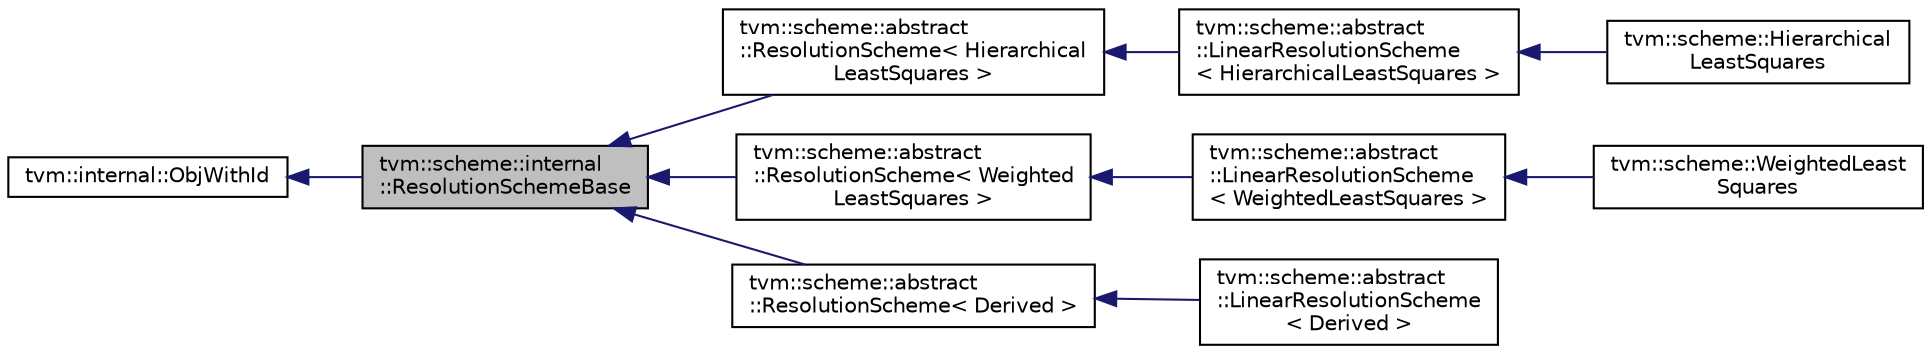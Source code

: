 digraph "tvm::scheme::internal::ResolutionSchemeBase"
{
  edge [fontname="Helvetica",fontsize="10",labelfontname="Helvetica",labelfontsize="10"];
  node [fontname="Helvetica",fontsize="10",shape=record];
  rankdir="LR";
  Node0 [label="tvm::scheme::internal\l::ResolutionSchemeBase",height=0.2,width=0.4,color="black", fillcolor="grey75", style="filled", fontcolor="black"];
  Node1 -> Node0 [dir="back",color="midnightblue",fontsize="10",style="solid",fontname="Helvetica"];
  Node1 [label="tvm::internal::ObjWithId",height=0.2,width=0.4,color="black", fillcolor="white", style="filled",URL="$classtvm_1_1internal_1_1ObjWithId.html"];
  Node0 -> Node2 [dir="back",color="midnightblue",fontsize="10",style="solid",fontname="Helvetica"];
  Node2 [label="tvm::scheme::abstract\l::ResolutionScheme\< Hierarchical\lLeastSquares \>",height=0.2,width=0.4,color="black", fillcolor="white", style="filled",URL="$classtvm_1_1scheme_1_1abstract_1_1ResolutionScheme.html"];
  Node2 -> Node3 [dir="back",color="midnightblue",fontsize="10",style="solid",fontname="Helvetica"];
  Node3 [label="tvm::scheme::abstract\l::LinearResolutionScheme\l\< HierarchicalLeastSquares \>",height=0.2,width=0.4,color="black", fillcolor="white", style="filled",URL="$classtvm_1_1scheme_1_1abstract_1_1LinearResolutionScheme.html"];
  Node3 -> Node4 [dir="back",color="midnightblue",fontsize="10",style="solid",fontname="Helvetica"];
  Node4 [label="tvm::scheme::Hierarchical\lLeastSquares",height=0.2,width=0.4,color="black", fillcolor="white", style="filled",URL="$classtvm_1_1scheme_1_1HierarchicalLeastSquares.html"];
  Node0 -> Node5 [dir="back",color="midnightblue",fontsize="10",style="solid",fontname="Helvetica"];
  Node5 [label="tvm::scheme::abstract\l::ResolutionScheme\< Weighted\lLeastSquares \>",height=0.2,width=0.4,color="black", fillcolor="white", style="filled",URL="$classtvm_1_1scheme_1_1abstract_1_1ResolutionScheme.html"];
  Node5 -> Node6 [dir="back",color="midnightblue",fontsize="10",style="solid",fontname="Helvetica"];
  Node6 [label="tvm::scheme::abstract\l::LinearResolutionScheme\l\< WeightedLeastSquares \>",height=0.2,width=0.4,color="black", fillcolor="white", style="filled",URL="$classtvm_1_1scheme_1_1abstract_1_1LinearResolutionScheme.html"];
  Node6 -> Node7 [dir="back",color="midnightblue",fontsize="10",style="solid",fontname="Helvetica"];
  Node7 [label="tvm::scheme::WeightedLeast\lSquares",height=0.2,width=0.4,color="black", fillcolor="white", style="filled",URL="$classtvm_1_1scheme_1_1WeightedLeastSquares.html"];
  Node0 -> Node8 [dir="back",color="midnightblue",fontsize="10",style="solid",fontname="Helvetica"];
  Node8 [label="tvm::scheme::abstract\l::ResolutionScheme\< Derived \>",height=0.2,width=0.4,color="black", fillcolor="white", style="filled",URL="$classtvm_1_1scheme_1_1abstract_1_1ResolutionScheme.html"];
  Node8 -> Node9 [dir="back",color="midnightblue",fontsize="10",style="solid",fontname="Helvetica"];
  Node9 [label="tvm::scheme::abstract\l::LinearResolutionScheme\l\< Derived \>",height=0.2,width=0.4,color="black", fillcolor="white", style="filled",URL="$classtvm_1_1scheme_1_1abstract_1_1LinearResolutionScheme.html"];
}
